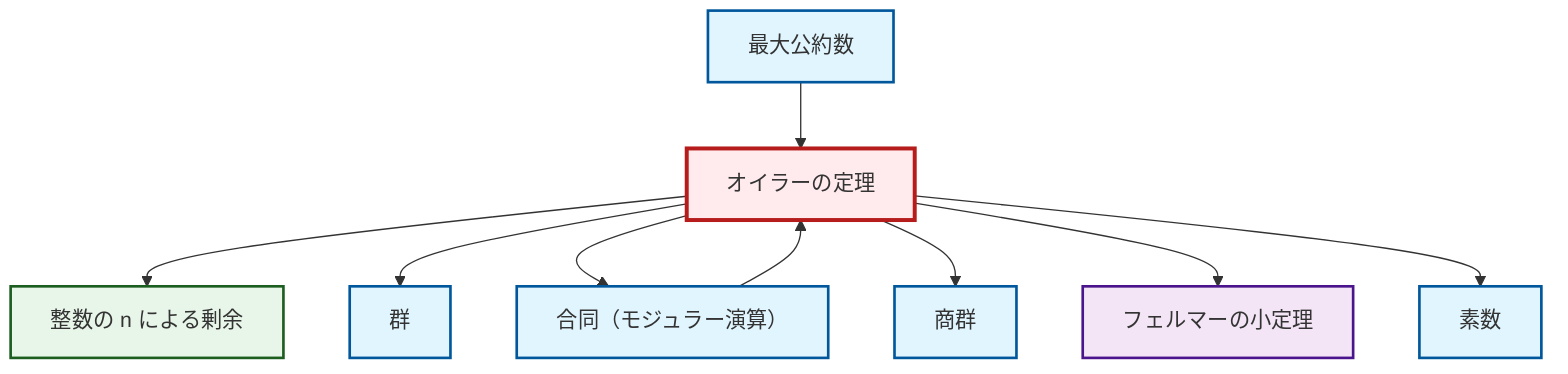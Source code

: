 graph TD
    classDef definition fill:#e1f5fe,stroke:#01579b,stroke-width:2px
    classDef theorem fill:#f3e5f5,stroke:#4a148c,stroke-width:2px
    classDef axiom fill:#fff3e0,stroke:#e65100,stroke-width:2px
    classDef example fill:#e8f5e9,stroke:#1b5e20,stroke-width:2px
    classDef current fill:#ffebee,stroke:#b71c1c,stroke-width:3px
    ex-quotient-integers-mod-n["整数の n による剰余"]:::example
    thm-fermat-little["フェルマーの小定理"]:::theorem
    def-gcd["最大公約数"]:::definition
    def-group["群"]:::definition
    def-congruence["合同（モジュラー演算）"]:::definition
    def-prime["素数"]:::definition
    def-quotient-group["商群"]:::definition
    thm-euler["オイラーの定理"]:::theorem
    thm-euler --> ex-quotient-integers-mod-n
    def-gcd --> thm-euler
    thm-euler --> def-group
    thm-euler --> def-congruence
    thm-euler --> def-quotient-group
    def-congruence --> thm-euler
    thm-euler --> thm-fermat-little
    thm-euler --> def-prime
    class thm-euler current